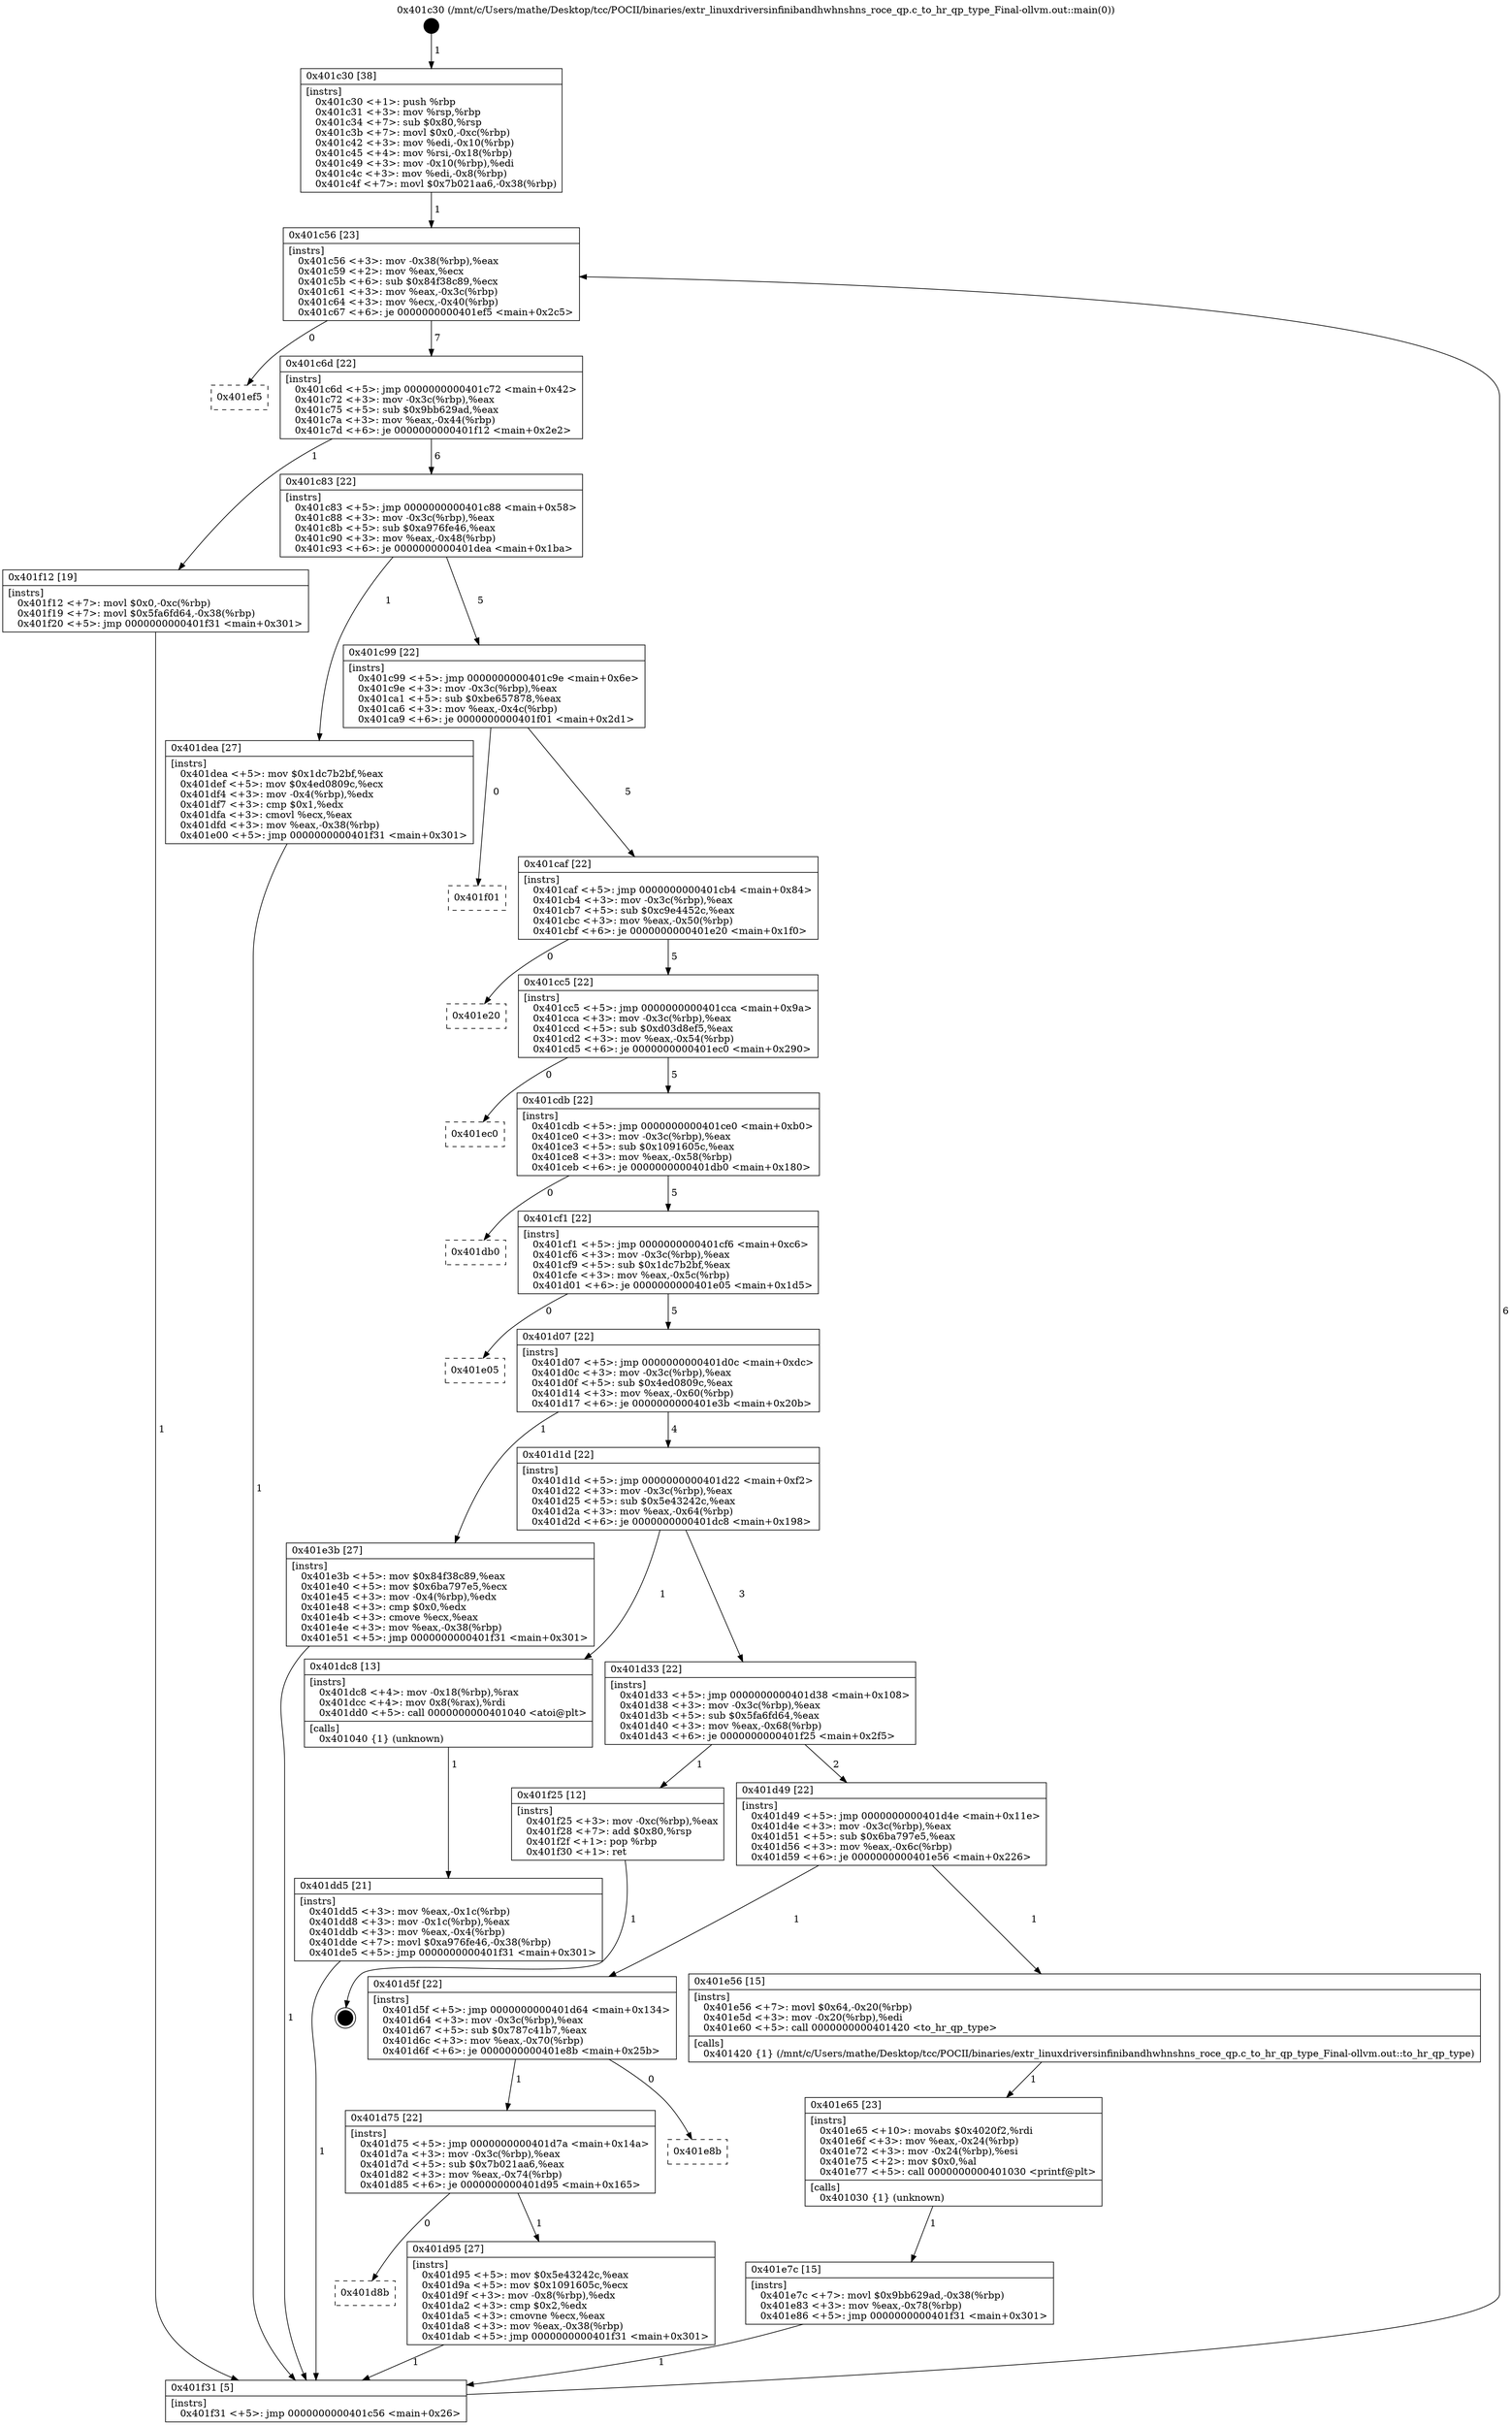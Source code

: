 digraph "0x401c30" {
  label = "0x401c30 (/mnt/c/Users/mathe/Desktop/tcc/POCII/binaries/extr_linuxdriversinfinibandhwhnshns_roce_qp.c_to_hr_qp_type_Final-ollvm.out::main(0))"
  labelloc = "t"
  node[shape=record]

  Entry [label="",width=0.3,height=0.3,shape=circle,fillcolor=black,style=filled]
  "0x401c56" [label="{
     0x401c56 [23]\l
     | [instrs]\l
     &nbsp;&nbsp;0x401c56 \<+3\>: mov -0x38(%rbp),%eax\l
     &nbsp;&nbsp;0x401c59 \<+2\>: mov %eax,%ecx\l
     &nbsp;&nbsp;0x401c5b \<+6\>: sub $0x84f38c89,%ecx\l
     &nbsp;&nbsp;0x401c61 \<+3\>: mov %eax,-0x3c(%rbp)\l
     &nbsp;&nbsp;0x401c64 \<+3\>: mov %ecx,-0x40(%rbp)\l
     &nbsp;&nbsp;0x401c67 \<+6\>: je 0000000000401ef5 \<main+0x2c5\>\l
  }"]
  "0x401ef5" [label="{
     0x401ef5\l
  }", style=dashed]
  "0x401c6d" [label="{
     0x401c6d [22]\l
     | [instrs]\l
     &nbsp;&nbsp;0x401c6d \<+5\>: jmp 0000000000401c72 \<main+0x42\>\l
     &nbsp;&nbsp;0x401c72 \<+3\>: mov -0x3c(%rbp),%eax\l
     &nbsp;&nbsp;0x401c75 \<+5\>: sub $0x9bb629ad,%eax\l
     &nbsp;&nbsp;0x401c7a \<+3\>: mov %eax,-0x44(%rbp)\l
     &nbsp;&nbsp;0x401c7d \<+6\>: je 0000000000401f12 \<main+0x2e2\>\l
  }"]
  Exit [label="",width=0.3,height=0.3,shape=circle,fillcolor=black,style=filled,peripheries=2]
  "0x401f12" [label="{
     0x401f12 [19]\l
     | [instrs]\l
     &nbsp;&nbsp;0x401f12 \<+7\>: movl $0x0,-0xc(%rbp)\l
     &nbsp;&nbsp;0x401f19 \<+7\>: movl $0x5fa6fd64,-0x38(%rbp)\l
     &nbsp;&nbsp;0x401f20 \<+5\>: jmp 0000000000401f31 \<main+0x301\>\l
  }"]
  "0x401c83" [label="{
     0x401c83 [22]\l
     | [instrs]\l
     &nbsp;&nbsp;0x401c83 \<+5\>: jmp 0000000000401c88 \<main+0x58\>\l
     &nbsp;&nbsp;0x401c88 \<+3\>: mov -0x3c(%rbp),%eax\l
     &nbsp;&nbsp;0x401c8b \<+5\>: sub $0xa976fe46,%eax\l
     &nbsp;&nbsp;0x401c90 \<+3\>: mov %eax,-0x48(%rbp)\l
     &nbsp;&nbsp;0x401c93 \<+6\>: je 0000000000401dea \<main+0x1ba\>\l
  }"]
  "0x401e7c" [label="{
     0x401e7c [15]\l
     | [instrs]\l
     &nbsp;&nbsp;0x401e7c \<+7\>: movl $0x9bb629ad,-0x38(%rbp)\l
     &nbsp;&nbsp;0x401e83 \<+3\>: mov %eax,-0x78(%rbp)\l
     &nbsp;&nbsp;0x401e86 \<+5\>: jmp 0000000000401f31 \<main+0x301\>\l
  }"]
  "0x401dea" [label="{
     0x401dea [27]\l
     | [instrs]\l
     &nbsp;&nbsp;0x401dea \<+5\>: mov $0x1dc7b2bf,%eax\l
     &nbsp;&nbsp;0x401def \<+5\>: mov $0x4ed0809c,%ecx\l
     &nbsp;&nbsp;0x401df4 \<+3\>: mov -0x4(%rbp),%edx\l
     &nbsp;&nbsp;0x401df7 \<+3\>: cmp $0x1,%edx\l
     &nbsp;&nbsp;0x401dfa \<+3\>: cmovl %ecx,%eax\l
     &nbsp;&nbsp;0x401dfd \<+3\>: mov %eax,-0x38(%rbp)\l
     &nbsp;&nbsp;0x401e00 \<+5\>: jmp 0000000000401f31 \<main+0x301\>\l
  }"]
  "0x401c99" [label="{
     0x401c99 [22]\l
     | [instrs]\l
     &nbsp;&nbsp;0x401c99 \<+5\>: jmp 0000000000401c9e \<main+0x6e\>\l
     &nbsp;&nbsp;0x401c9e \<+3\>: mov -0x3c(%rbp),%eax\l
     &nbsp;&nbsp;0x401ca1 \<+5\>: sub $0xbe657878,%eax\l
     &nbsp;&nbsp;0x401ca6 \<+3\>: mov %eax,-0x4c(%rbp)\l
     &nbsp;&nbsp;0x401ca9 \<+6\>: je 0000000000401f01 \<main+0x2d1\>\l
  }"]
  "0x401e65" [label="{
     0x401e65 [23]\l
     | [instrs]\l
     &nbsp;&nbsp;0x401e65 \<+10\>: movabs $0x4020f2,%rdi\l
     &nbsp;&nbsp;0x401e6f \<+3\>: mov %eax,-0x24(%rbp)\l
     &nbsp;&nbsp;0x401e72 \<+3\>: mov -0x24(%rbp),%esi\l
     &nbsp;&nbsp;0x401e75 \<+2\>: mov $0x0,%al\l
     &nbsp;&nbsp;0x401e77 \<+5\>: call 0000000000401030 \<printf@plt\>\l
     | [calls]\l
     &nbsp;&nbsp;0x401030 \{1\} (unknown)\l
  }"]
  "0x401f01" [label="{
     0x401f01\l
  }", style=dashed]
  "0x401caf" [label="{
     0x401caf [22]\l
     | [instrs]\l
     &nbsp;&nbsp;0x401caf \<+5\>: jmp 0000000000401cb4 \<main+0x84\>\l
     &nbsp;&nbsp;0x401cb4 \<+3\>: mov -0x3c(%rbp),%eax\l
     &nbsp;&nbsp;0x401cb7 \<+5\>: sub $0xc9e4452c,%eax\l
     &nbsp;&nbsp;0x401cbc \<+3\>: mov %eax,-0x50(%rbp)\l
     &nbsp;&nbsp;0x401cbf \<+6\>: je 0000000000401e20 \<main+0x1f0\>\l
  }"]
  "0x401dd5" [label="{
     0x401dd5 [21]\l
     | [instrs]\l
     &nbsp;&nbsp;0x401dd5 \<+3\>: mov %eax,-0x1c(%rbp)\l
     &nbsp;&nbsp;0x401dd8 \<+3\>: mov -0x1c(%rbp),%eax\l
     &nbsp;&nbsp;0x401ddb \<+3\>: mov %eax,-0x4(%rbp)\l
     &nbsp;&nbsp;0x401dde \<+7\>: movl $0xa976fe46,-0x38(%rbp)\l
     &nbsp;&nbsp;0x401de5 \<+5\>: jmp 0000000000401f31 \<main+0x301\>\l
  }"]
  "0x401e20" [label="{
     0x401e20\l
  }", style=dashed]
  "0x401cc5" [label="{
     0x401cc5 [22]\l
     | [instrs]\l
     &nbsp;&nbsp;0x401cc5 \<+5\>: jmp 0000000000401cca \<main+0x9a\>\l
     &nbsp;&nbsp;0x401cca \<+3\>: mov -0x3c(%rbp),%eax\l
     &nbsp;&nbsp;0x401ccd \<+5\>: sub $0xd03d8ef5,%eax\l
     &nbsp;&nbsp;0x401cd2 \<+3\>: mov %eax,-0x54(%rbp)\l
     &nbsp;&nbsp;0x401cd5 \<+6\>: je 0000000000401ec0 \<main+0x290\>\l
  }"]
  "0x401c30" [label="{
     0x401c30 [38]\l
     | [instrs]\l
     &nbsp;&nbsp;0x401c30 \<+1\>: push %rbp\l
     &nbsp;&nbsp;0x401c31 \<+3\>: mov %rsp,%rbp\l
     &nbsp;&nbsp;0x401c34 \<+7\>: sub $0x80,%rsp\l
     &nbsp;&nbsp;0x401c3b \<+7\>: movl $0x0,-0xc(%rbp)\l
     &nbsp;&nbsp;0x401c42 \<+3\>: mov %edi,-0x10(%rbp)\l
     &nbsp;&nbsp;0x401c45 \<+4\>: mov %rsi,-0x18(%rbp)\l
     &nbsp;&nbsp;0x401c49 \<+3\>: mov -0x10(%rbp),%edi\l
     &nbsp;&nbsp;0x401c4c \<+3\>: mov %edi,-0x8(%rbp)\l
     &nbsp;&nbsp;0x401c4f \<+7\>: movl $0x7b021aa6,-0x38(%rbp)\l
  }"]
  "0x401ec0" [label="{
     0x401ec0\l
  }", style=dashed]
  "0x401cdb" [label="{
     0x401cdb [22]\l
     | [instrs]\l
     &nbsp;&nbsp;0x401cdb \<+5\>: jmp 0000000000401ce0 \<main+0xb0\>\l
     &nbsp;&nbsp;0x401ce0 \<+3\>: mov -0x3c(%rbp),%eax\l
     &nbsp;&nbsp;0x401ce3 \<+5\>: sub $0x1091605c,%eax\l
     &nbsp;&nbsp;0x401ce8 \<+3\>: mov %eax,-0x58(%rbp)\l
     &nbsp;&nbsp;0x401ceb \<+6\>: je 0000000000401db0 \<main+0x180\>\l
  }"]
  "0x401f31" [label="{
     0x401f31 [5]\l
     | [instrs]\l
     &nbsp;&nbsp;0x401f31 \<+5\>: jmp 0000000000401c56 \<main+0x26\>\l
  }"]
  "0x401db0" [label="{
     0x401db0\l
  }", style=dashed]
  "0x401cf1" [label="{
     0x401cf1 [22]\l
     | [instrs]\l
     &nbsp;&nbsp;0x401cf1 \<+5\>: jmp 0000000000401cf6 \<main+0xc6\>\l
     &nbsp;&nbsp;0x401cf6 \<+3\>: mov -0x3c(%rbp),%eax\l
     &nbsp;&nbsp;0x401cf9 \<+5\>: sub $0x1dc7b2bf,%eax\l
     &nbsp;&nbsp;0x401cfe \<+3\>: mov %eax,-0x5c(%rbp)\l
     &nbsp;&nbsp;0x401d01 \<+6\>: je 0000000000401e05 \<main+0x1d5\>\l
  }"]
  "0x401d8b" [label="{
     0x401d8b\l
  }", style=dashed]
  "0x401e05" [label="{
     0x401e05\l
  }", style=dashed]
  "0x401d07" [label="{
     0x401d07 [22]\l
     | [instrs]\l
     &nbsp;&nbsp;0x401d07 \<+5\>: jmp 0000000000401d0c \<main+0xdc\>\l
     &nbsp;&nbsp;0x401d0c \<+3\>: mov -0x3c(%rbp),%eax\l
     &nbsp;&nbsp;0x401d0f \<+5\>: sub $0x4ed0809c,%eax\l
     &nbsp;&nbsp;0x401d14 \<+3\>: mov %eax,-0x60(%rbp)\l
     &nbsp;&nbsp;0x401d17 \<+6\>: je 0000000000401e3b \<main+0x20b\>\l
  }"]
  "0x401d95" [label="{
     0x401d95 [27]\l
     | [instrs]\l
     &nbsp;&nbsp;0x401d95 \<+5\>: mov $0x5e43242c,%eax\l
     &nbsp;&nbsp;0x401d9a \<+5\>: mov $0x1091605c,%ecx\l
     &nbsp;&nbsp;0x401d9f \<+3\>: mov -0x8(%rbp),%edx\l
     &nbsp;&nbsp;0x401da2 \<+3\>: cmp $0x2,%edx\l
     &nbsp;&nbsp;0x401da5 \<+3\>: cmovne %ecx,%eax\l
     &nbsp;&nbsp;0x401da8 \<+3\>: mov %eax,-0x38(%rbp)\l
     &nbsp;&nbsp;0x401dab \<+5\>: jmp 0000000000401f31 \<main+0x301\>\l
  }"]
  "0x401e3b" [label="{
     0x401e3b [27]\l
     | [instrs]\l
     &nbsp;&nbsp;0x401e3b \<+5\>: mov $0x84f38c89,%eax\l
     &nbsp;&nbsp;0x401e40 \<+5\>: mov $0x6ba797e5,%ecx\l
     &nbsp;&nbsp;0x401e45 \<+3\>: mov -0x4(%rbp),%edx\l
     &nbsp;&nbsp;0x401e48 \<+3\>: cmp $0x0,%edx\l
     &nbsp;&nbsp;0x401e4b \<+3\>: cmove %ecx,%eax\l
     &nbsp;&nbsp;0x401e4e \<+3\>: mov %eax,-0x38(%rbp)\l
     &nbsp;&nbsp;0x401e51 \<+5\>: jmp 0000000000401f31 \<main+0x301\>\l
  }"]
  "0x401d1d" [label="{
     0x401d1d [22]\l
     | [instrs]\l
     &nbsp;&nbsp;0x401d1d \<+5\>: jmp 0000000000401d22 \<main+0xf2\>\l
     &nbsp;&nbsp;0x401d22 \<+3\>: mov -0x3c(%rbp),%eax\l
     &nbsp;&nbsp;0x401d25 \<+5\>: sub $0x5e43242c,%eax\l
     &nbsp;&nbsp;0x401d2a \<+3\>: mov %eax,-0x64(%rbp)\l
     &nbsp;&nbsp;0x401d2d \<+6\>: je 0000000000401dc8 \<main+0x198\>\l
  }"]
  "0x401d75" [label="{
     0x401d75 [22]\l
     | [instrs]\l
     &nbsp;&nbsp;0x401d75 \<+5\>: jmp 0000000000401d7a \<main+0x14a\>\l
     &nbsp;&nbsp;0x401d7a \<+3\>: mov -0x3c(%rbp),%eax\l
     &nbsp;&nbsp;0x401d7d \<+5\>: sub $0x7b021aa6,%eax\l
     &nbsp;&nbsp;0x401d82 \<+3\>: mov %eax,-0x74(%rbp)\l
     &nbsp;&nbsp;0x401d85 \<+6\>: je 0000000000401d95 \<main+0x165\>\l
  }"]
  "0x401dc8" [label="{
     0x401dc8 [13]\l
     | [instrs]\l
     &nbsp;&nbsp;0x401dc8 \<+4\>: mov -0x18(%rbp),%rax\l
     &nbsp;&nbsp;0x401dcc \<+4\>: mov 0x8(%rax),%rdi\l
     &nbsp;&nbsp;0x401dd0 \<+5\>: call 0000000000401040 \<atoi@plt\>\l
     | [calls]\l
     &nbsp;&nbsp;0x401040 \{1\} (unknown)\l
  }"]
  "0x401d33" [label="{
     0x401d33 [22]\l
     | [instrs]\l
     &nbsp;&nbsp;0x401d33 \<+5\>: jmp 0000000000401d38 \<main+0x108\>\l
     &nbsp;&nbsp;0x401d38 \<+3\>: mov -0x3c(%rbp),%eax\l
     &nbsp;&nbsp;0x401d3b \<+5\>: sub $0x5fa6fd64,%eax\l
     &nbsp;&nbsp;0x401d40 \<+3\>: mov %eax,-0x68(%rbp)\l
     &nbsp;&nbsp;0x401d43 \<+6\>: je 0000000000401f25 \<main+0x2f5\>\l
  }"]
  "0x401e8b" [label="{
     0x401e8b\l
  }", style=dashed]
  "0x401f25" [label="{
     0x401f25 [12]\l
     | [instrs]\l
     &nbsp;&nbsp;0x401f25 \<+3\>: mov -0xc(%rbp),%eax\l
     &nbsp;&nbsp;0x401f28 \<+7\>: add $0x80,%rsp\l
     &nbsp;&nbsp;0x401f2f \<+1\>: pop %rbp\l
     &nbsp;&nbsp;0x401f30 \<+1\>: ret\l
  }"]
  "0x401d49" [label="{
     0x401d49 [22]\l
     | [instrs]\l
     &nbsp;&nbsp;0x401d49 \<+5\>: jmp 0000000000401d4e \<main+0x11e\>\l
     &nbsp;&nbsp;0x401d4e \<+3\>: mov -0x3c(%rbp),%eax\l
     &nbsp;&nbsp;0x401d51 \<+5\>: sub $0x6ba797e5,%eax\l
     &nbsp;&nbsp;0x401d56 \<+3\>: mov %eax,-0x6c(%rbp)\l
     &nbsp;&nbsp;0x401d59 \<+6\>: je 0000000000401e56 \<main+0x226\>\l
  }"]
  "0x401d5f" [label="{
     0x401d5f [22]\l
     | [instrs]\l
     &nbsp;&nbsp;0x401d5f \<+5\>: jmp 0000000000401d64 \<main+0x134\>\l
     &nbsp;&nbsp;0x401d64 \<+3\>: mov -0x3c(%rbp),%eax\l
     &nbsp;&nbsp;0x401d67 \<+5\>: sub $0x787c41b7,%eax\l
     &nbsp;&nbsp;0x401d6c \<+3\>: mov %eax,-0x70(%rbp)\l
     &nbsp;&nbsp;0x401d6f \<+6\>: je 0000000000401e8b \<main+0x25b\>\l
  }"]
  "0x401e56" [label="{
     0x401e56 [15]\l
     | [instrs]\l
     &nbsp;&nbsp;0x401e56 \<+7\>: movl $0x64,-0x20(%rbp)\l
     &nbsp;&nbsp;0x401e5d \<+3\>: mov -0x20(%rbp),%edi\l
     &nbsp;&nbsp;0x401e60 \<+5\>: call 0000000000401420 \<to_hr_qp_type\>\l
     | [calls]\l
     &nbsp;&nbsp;0x401420 \{1\} (/mnt/c/Users/mathe/Desktop/tcc/POCII/binaries/extr_linuxdriversinfinibandhwhnshns_roce_qp.c_to_hr_qp_type_Final-ollvm.out::to_hr_qp_type)\l
  }"]
  Entry -> "0x401c30" [label=" 1"]
  "0x401c56" -> "0x401ef5" [label=" 0"]
  "0x401c56" -> "0x401c6d" [label=" 7"]
  "0x401f25" -> Exit [label=" 1"]
  "0x401c6d" -> "0x401f12" [label=" 1"]
  "0x401c6d" -> "0x401c83" [label=" 6"]
  "0x401f12" -> "0x401f31" [label=" 1"]
  "0x401c83" -> "0x401dea" [label=" 1"]
  "0x401c83" -> "0x401c99" [label=" 5"]
  "0x401e7c" -> "0x401f31" [label=" 1"]
  "0x401c99" -> "0x401f01" [label=" 0"]
  "0x401c99" -> "0x401caf" [label=" 5"]
  "0x401e65" -> "0x401e7c" [label=" 1"]
  "0x401caf" -> "0x401e20" [label=" 0"]
  "0x401caf" -> "0x401cc5" [label=" 5"]
  "0x401e56" -> "0x401e65" [label=" 1"]
  "0x401cc5" -> "0x401ec0" [label=" 0"]
  "0x401cc5" -> "0x401cdb" [label=" 5"]
  "0x401e3b" -> "0x401f31" [label=" 1"]
  "0x401cdb" -> "0x401db0" [label=" 0"]
  "0x401cdb" -> "0x401cf1" [label=" 5"]
  "0x401dea" -> "0x401f31" [label=" 1"]
  "0x401cf1" -> "0x401e05" [label=" 0"]
  "0x401cf1" -> "0x401d07" [label=" 5"]
  "0x401dd5" -> "0x401f31" [label=" 1"]
  "0x401d07" -> "0x401e3b" [label=" 1"]
  "0x401d07" -> "0x401d1d" [label=" 4"]
  "0x401dc8" -> "0x401dd5" [label=" 1"]
  "0x401d1d" -> "0x401dc8" [label=" 1"]
  "0x401d1d" -> "0x401d33" [label=" 3"]
  "0x401c30" -> "0x401c56" [label=" 1"]
  "0x401d33" -> "0x401f25" [label=" 1"]
  "0x401d33" -> "0x401d49" [label=" 2"]
  "0x401d95" -> "0x401f31" [label=" 1"]
  "0x401d49" -> "0x401e56" [label=" 1"]
  "0x401d49" -> "0x401d5f" [label=" 1"]
  "0x401d75" -> "0x401d8b" [label=" 0"]
  "0x401d5f" -> "0x401e8b" [label=" 0"]
  "0x401d5f" -> "0x401d75" [label=" 1"]
  "0x401f31" -> "0x401c56" [label=" 6"]
  "0x401d75" -> "0x401d95" [label=" 1"]
}
